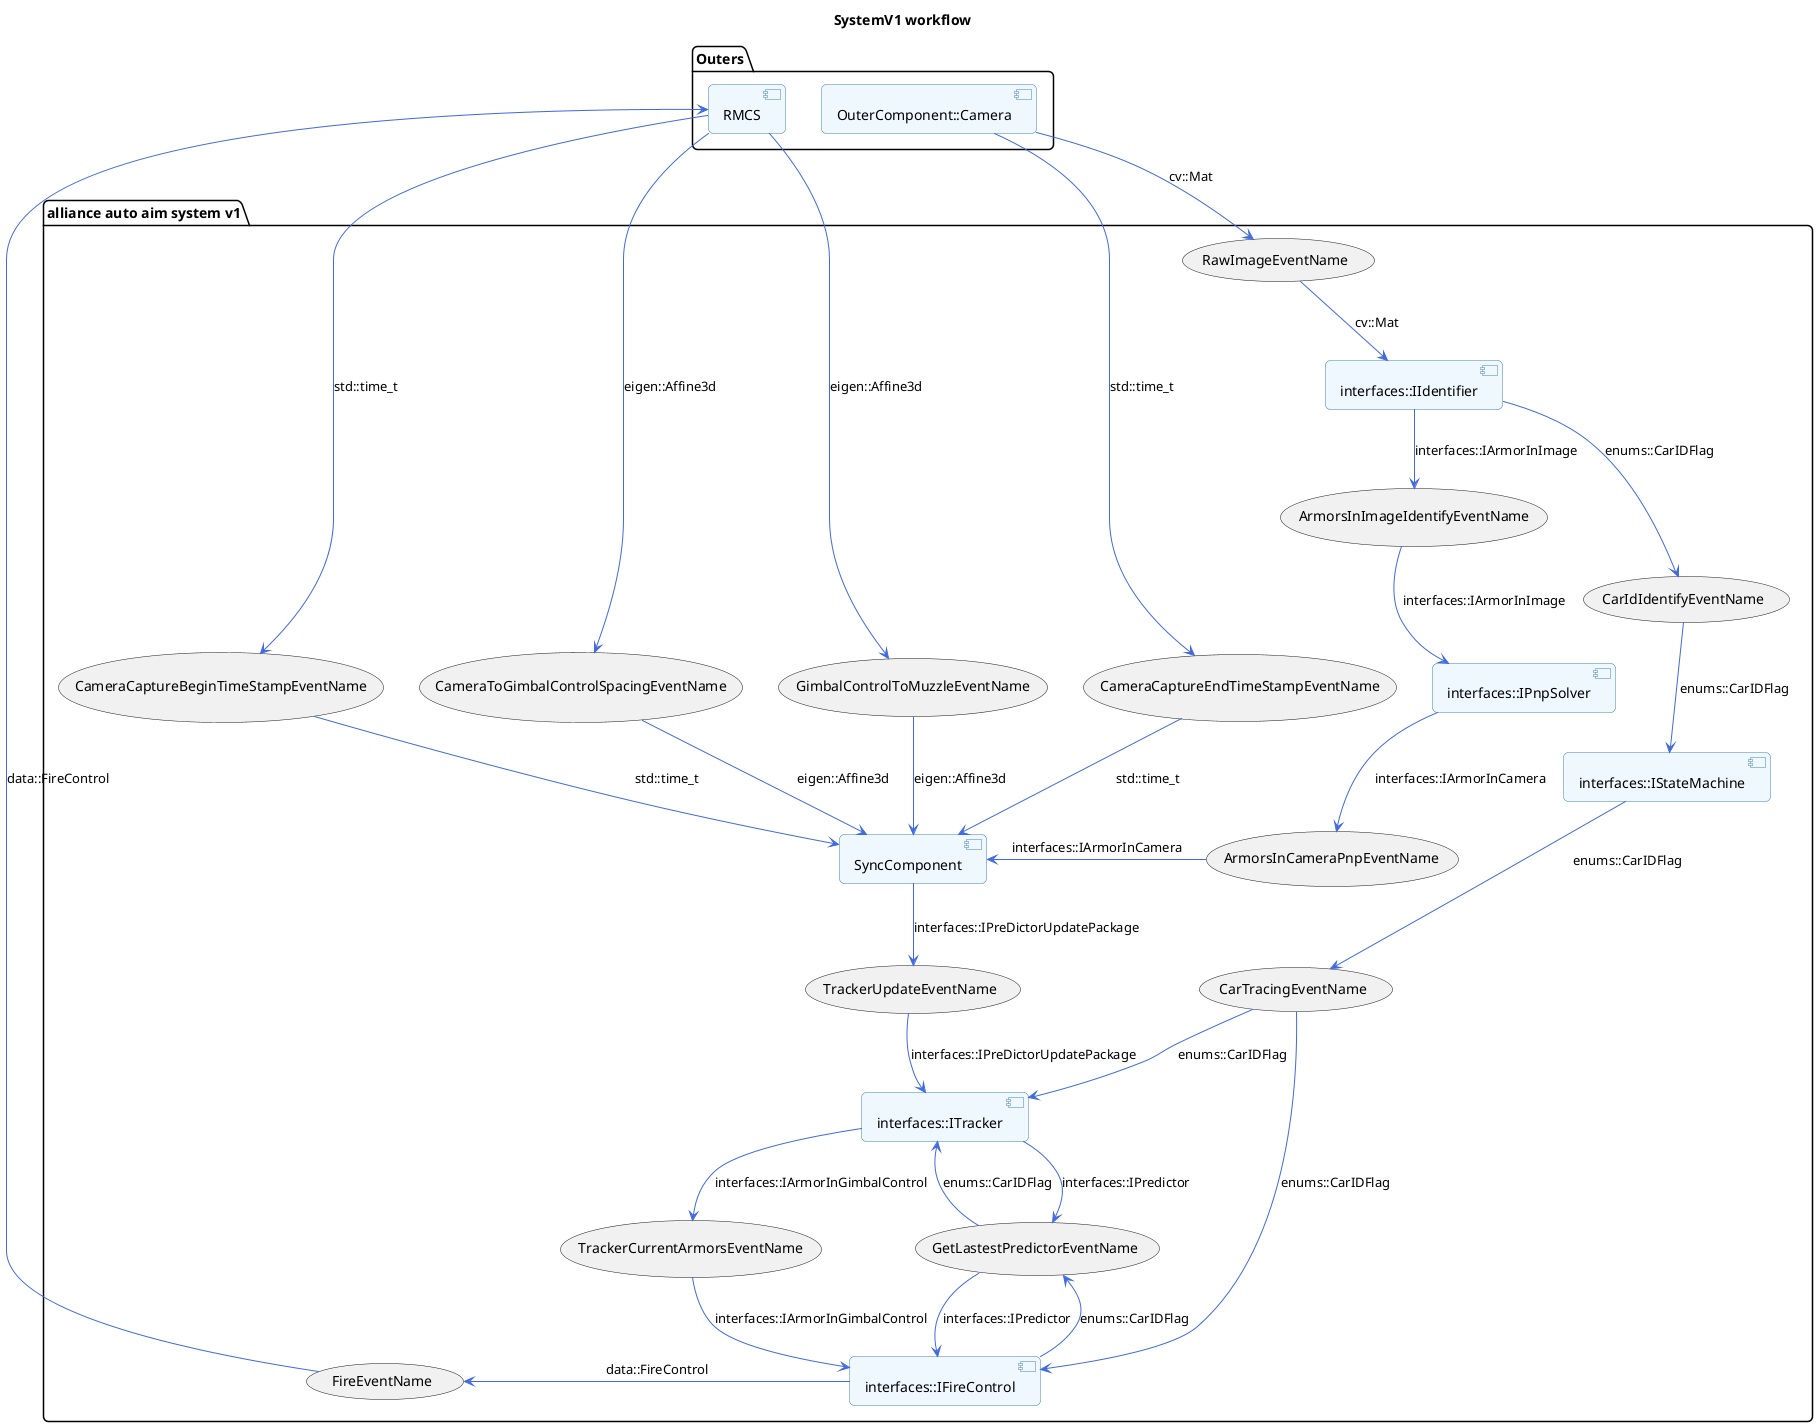 @startuml SystemV1 workflow
skinparam roundCorner 10
skinparam shadowing false
skinparam defaultFontName Arial
skinparam component {
    BackgroundColor #F0F8FF
    BorderColor #4682B4
    ArrowColor #4169E1
}

title SystemV1 workflow


package "Outers"{
    [OuterComponent::Camera] as Camera
    [RMCS]
}
package "alliance auto aim system v1"{
[interfaces::IIdentifier] as Identifier
[interfaces::IFireControl] as FireControl
[interfaces::IStateMachine] as StateMachine
[interfaces::IPnpSolver] as PnpSolver
[interfaces::ITracker] as Tracker
[SyncComponent]
(RawImageEventName)
(CarIdIdentifyEventName)
(ArmorsInImageIdentifyEventName)
(ArmorsInCameraPnpEventName)
(CameraCaptureEndTimeStampEventName) 
(CameraCaptureBeginTimeStampEventName)
(CameraToGimbalControlSpacingEventName)
(GimbalControlToMuzzleEventName)
(TrackerUpdateEventName)
(CarTracingEventName) 
(TrackerCurrentArmorsEventName)
(GetLastestPredictorEventName)
(FireEventName) 
}

Camera --> (RawImageEventName) : cv::Mat
(RawImageEventName) --> Identifier : cv::Mat

Identifier --> (CarIdIdentifyEventName) : enums::CarIDFlag
(CarIdIdentifyEventName) -->StateMachine : enums::CarIDFlag

StateMachine --> (CarTracingEventName) : enums::CarIDFlag 
(CarTracingEventName) --> Tracker : enums::CarIDFlag 
(CarTracingEventName) --> FireControl : enums::CarIDFlag 

Identifier --> (ArmorsInImageIdentifyEventName) : interfaces::IArmorInImage
(ArmorsInImageIdentifyEventName) --> PnpSolver : interfaces::IArmorInImage

PnpSolver --> (ArmorsInCameraPnpEventName) : interfaces::IArmorInCamera
(ArmorsInCameraPnpEventName)->[SyncComponent] : interfaces::IArmorInCamera

Camera --> (CameraCaptureEndTimeStampEventName) : std::time_t
(CameraCaptureEndTimeStampEventName) --> [SyncComponent] : std::time_t
[RMCS] --> (CameraCaptureBeginTimeStampEventName) : std::time_t
[RMCS] --> (CameraToGimbalControlSpacingEventName) : eigen::Affine3d
[RMCS] --> (GimbalControlToMuzzleEventName) : eigen::Affine3d
(CameraCaptureBeginTimeStampEventName) --> [SyncComponent]  : std::time_t
(CameraToGimbalControlSpacingEventName) --> [SyncComponent]  : eigen::Affine3d
(GimbalControlToMuzzleEventName) --> [SyncComponent]  : eigen::Affine3d

[SyncComponent] --> (TrackerUpdateEventName) : interfaces::IPreDictorUpdatePackage
(TrackerUpdateEventName) --> Tracker : interfaces::IPreDictorUpdatePackage
Tracker --> (TrackerCurrentArmorsEventName) : interfaces::IArmorInGimbalControl
(TrackerCurrentArmorsEventName) --> FireControl : interfaces::IArmorInGimbalControl
(GetLastestPredictorEventName) <-- FireControl : enums::CarIDFlag
(GetLastestPredictorEventName) --> Tracker : enums::CarIDFlag
Tracker --> (GetLastestPredictorEventName) : interfaces::IPredictor
FireControl <- (GetLastestPredictorEventName) : interfaces::IPredictor
FireControl -> (FireEventName) : data::FireControl
 [RMCS] <--  (FireEventName) : data::FireControl
@enduml